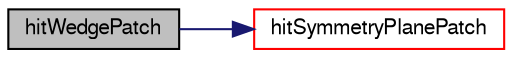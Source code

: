 digraph "hitWedgePatch"
{
  bgcolor="transparent";
  edge [fontname="FreeSans",fontsize="10",labelfontname="FreeSans",labelfontsize="10"];
  node [fontname="FreeSans",fontsize="10",shape=record];
  rankdir="LR";
  Node183 [label="hitWedgePatch",height=0.2,width=0.4,color="black", fillcolor="grey75", style="filled", fontcolor="black"];
  Node183 -> Node184 [color="midnightblue",fontsize="10",style="solid",fontname="FreeSans"];
  Node184 [label="hitSymmetryPlanePatch",height=0.2,width=0.4,color="red",URL="$a24698.html#a1662f39340584699bf43b05eac1dbe55",tooltip="Overridable function to handle the particle hitting a. "];
}
